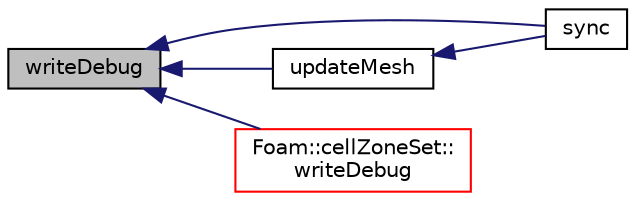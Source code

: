 digraph "writeDebug"
{
  bgcolor="transparent";
  edge [fontname="Helvetica",fontsize="10",labelfontname="Helvetica",labelfontsize="10"];
  node [fontname="Helvetica",fontsize="10",shape=record];
  rankdir="LR";
  Node1 [label="writeDebug",height=0.2,width=0.4,color="black", fillcolor="grey75", style="filled", fontcolor="black"];
  Node1 -> Node2 [dir="back",color="midnightblue",fontsize="10",style="solid",fontname="Helvetica"];
  Node2 [label="sync",height=0.2,width=0.4,color="black",URL="$a00221.html#a86c57317fef5c4a0f9dcbbfa3aa78731",tooltip="Sync cellSet across coupled patches. "];
  Node1 -> Node3 [dir="back",color="midnightblue",fontsize="10",style="solid",fontname="Helvetica"];
  Node3 [label="updateMesh",height=0.2,width=0.4,color="black",URL="$a00221.html#ac7d581e56f61ad4d997421e3a7470d42",tooltip="Update any stored data for new labels. "];
  Node3 -> Node2 [dir="back",color="midnightblue",fontsize="10",style="solid",fontname="Helvetica"];
  Node1 -> Node4 [dir="back",color="midnightblue",fontsize="10",style="solid",fontname="Helvetica"];
  Node4 [label="Foam::cellZoneSet::\lwriteDebug",height=0.2,width=0.4,color="red",URL="$a00242.html#a2e0459def09f570b9eec9aeabd517d5f",tooltip="Write maxLen items with label and coordinates. "];
}
